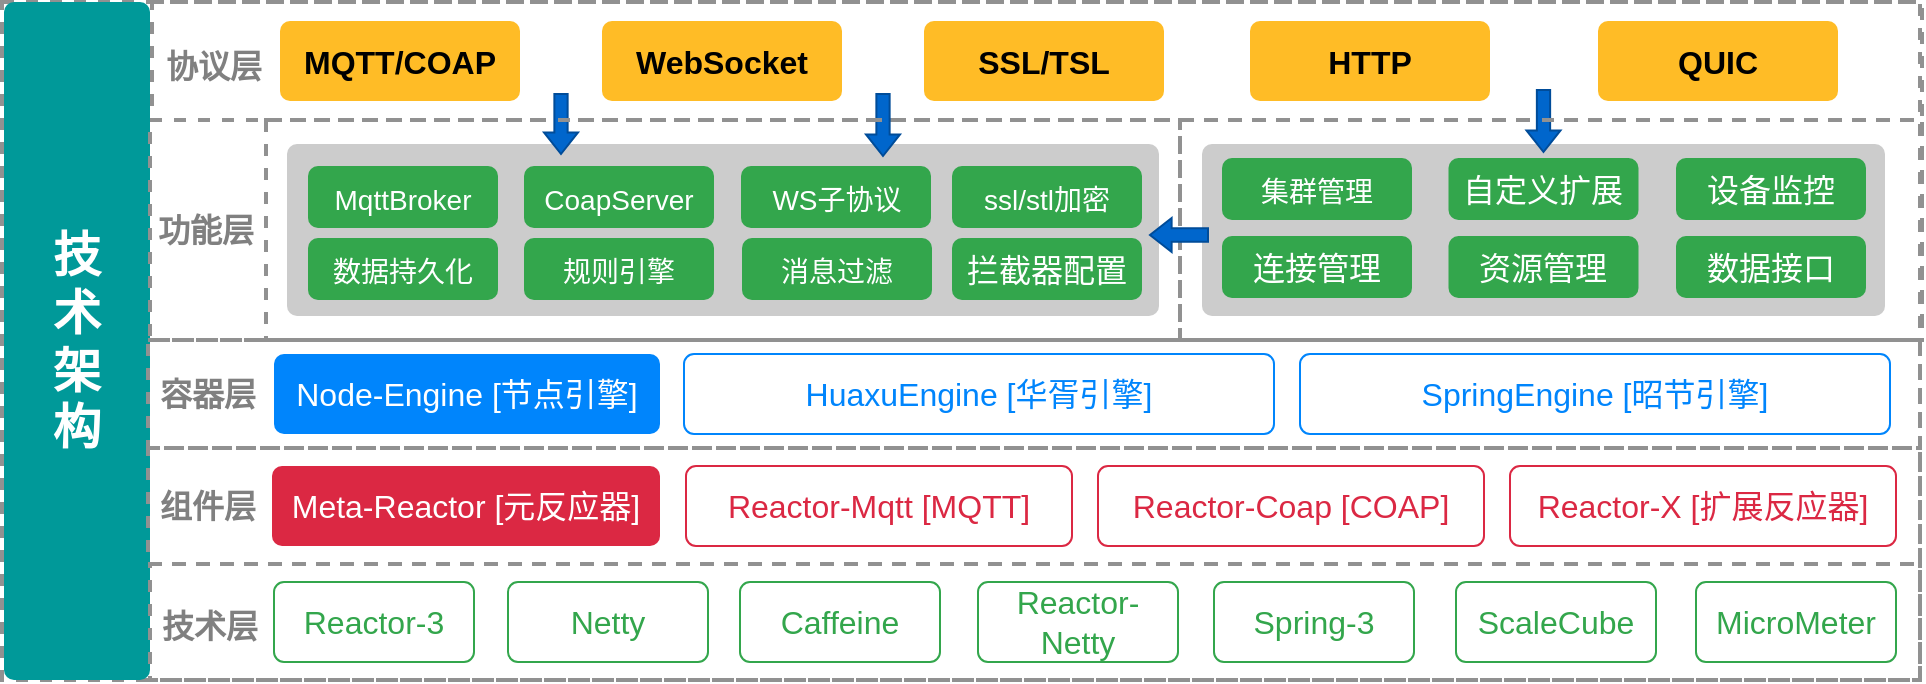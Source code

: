 <mxfile>
    <diagram id="lgXqqGypwDyo-3Ym20pF" name="第 1 页">
        <mxGraphModel dx="1313" dy="705" grid="0" gridSize="10" guides="1" tooltips="1" connect="1" arrows="1" fold="1" page="1" pageScale="1" pageWidth="1169" pageHeight="827" background="none" math="0" shadow="0">
            <root>
                <mxCell id="0"/>
                <mxCell id="1" parent="0"/>
                <mxCell id="2" value="" style="fontStyle=0;verticalAlign=top;align=center;spacingTop=-2;fillColor=none;rounded=0;whiteSpace=wrap;html=1;strokeColor=#919191;strokeWidth=2;dashed=1;container=1;collapsible=0;expand=0;recursiveResize=0;labelBackgroundColor=none;fontFamily=Helvetica;fontSize=18;fontColor=#808080;" parent="1" vertex="1">
                    <mxGeometry x="111" y="255" width="959" height="339" as="geometry"/>
                </mxCell>
                <mxCell id="3" value="&lt;font style=&quot;font-size: 24px;&quot;&gt;技&lt;br&gt;术&lt;br&gt;架&lt;br&gt;构&lt;/font&gt;" style="html=1;shadow=0;dashed=0;shape=mxgraph.bootstrap.rrect;rSize=5;strokeColor=none;strokeWidth=1;fillColor=#009999;fontColor=#FFFFFF;whiteSpace=wrap;align=center;verticalAlign=middle;spacingLeft=0;fontStyle=1;fontSize=14;spacing=5;labelBackgroundColor=none;fontFamily=Helvetica;movable=1;resizable=1;rotatable=1;deletable=1;editable=1;connectable=1;" parent="2" vertex="1">
                    <mxGeometry x="1" width="73" height="339" as="geometry"/>
                </mxCell>
                <mxCell id="4" value="" style="fontStyle=0;verticalAlign=top;align=center;spacingTop=-2;fillColor=none;rounded=0;whiteSpace=wrap;html=1;strokeColor=#919191;strokeWidth=2;dashed=1;container=1;collapsible=0;expand=0;recursiveResize=0;labelBackgroundColor=none;fontFamily=Helvetica;fontSize=20;fontColor=#808080;movable=0;resizable=0;rotatable=0;deletable=0;editable=0;connectable=0;" parent="2" vertex="1">
                    <mxGeometry x="74" y="281" width="885" height="58" as="geometry"/>
                </mxCell>
                <mxCell id="5" value="&lt;font size=&quot;1&quot; style=&quot;&quot;&gt;&lt;b style=&quot;font-size: 16px;&quot;&gt;技术层&lt;/b&gt;&lt;/font&gt;" style="text;html=1;strokeColor=none;fillColor=none;align=center;verticalAlign=middle;whiteSpace=wrap;rounded=0;labelBackgroundColor=none;fontFamily=Helvetica;fontSize=20;fontColor=#808080;" parent="4" vertex="1">
                    <mxGeometry y="14" width="60" height="30" as="geometry"/>
                </mxCell>
                <mxCell id="6" value="Reactor-3" style="html=1;shadow=0;dashed=0;shape=mxgraph.bootstrap.rrect;rSize=5;strokeColor=#33A64C;strokeWidth=1;fillColor=none;fontColor=#33A64C;whiteSpace=wrap;align=center;verticalAlign=middle;spacingLeft=0;fontStyle=0;fontSize=16;spacing=5;labelBackgroundColor=none;fontFamily=Helvetica;" parent="4" vertex="1">
                    <mxGeometry x="62" y="9" width="100" height="40" as="geometry"/>
                </mxCell>
                <mxCell id="7" value="Netty" style="html=1;shadow=0;dashed=0;shape=mxgraph.bootstrap.rrect;rSize=5;strokeColor=#33A64C;strokeWidth=1;fillColor=none;fontColor=#33A64C;whiteSpace=wrap;align=center;verticalAlign=middle;spacingLeft=0;fontStyle=0;fontSize=16;spacing=5;labelBackgroundColor=none;fontFamily=Helvetica;" parent="4" vertex="1">
                    <mxGeometry x="179" y="9" width="100" height="40" as="geometry"/>
                </mxCell>
                <mxCell id="8" value="Caffeine" style="html=1;shadow=0;dashed=0;shape=mxgraph.bootstrap.rrect;rSize=5;strokeColor=#33A64C;strokeWidth=1;fillColor=none;fontColor=#33A64C;whiteSpace=wrap;align=center;verticalAlign=middle;spacingLeft=0;fontStyle=0;fontSize=16;spacing=5;labelBackgroundColor=none;fontFamily=Helvetica;" parent="4" vertex="1">
                    <mxGeometry x="295" y="9" width="100" height="40" as="geometry"/>
                </mxCell>
                <mxCell id="9" value="Reactor-Netty" style="html=1;shadow=0;dashed=0;shape=mxgraph.bootstrap.rrect;rSize=5;strokeColor=#33A64C;strokeWidth=1;fillColor=none;fontColor=#33A64C;whiteSpace=wrap;align=center;verticalAlign=middle;spacingLeft=0;fontStyle=0;fontSize=16;spacing=5;labelBackgroundColor=none;fontFamily=Helvetica;" parent="4" vertex="1">
                    <mxGeometry x="414" y="9" width="100" height="40" as="geometry"/>
                </mxCell>
                <mxCell id="10" value="Spring-3" style="html=1;shadow=0;dashed=0;shape=mxgraph.bootstrap.rrect;rSize=5;strokeColor=#33A64C;strokeWidth=1;fillColor=none;fontColor=#33A64C;whiteSpace=wrap;align=center;verticalAlign=middle;spacingLeft=0;fontStyle=0;fontSize=16;spacing=5;labelBackgroundColor=none;fontFamily=Helvetica;" parent="4" vertex="1">
                    <mxGeometry x="532" y="9" width="100" height="40" as="geometry"/>
                </mxCell>
                <mxCell id="11" value="ScaleCube" style="html=1;shadow=0;dashed=0;shape=mxgraph.bootstrap.rrect;rSize=5;strokeColor=#33A64C;strokeWidth=1;fillColor=none;fontColor=#33A64C;whiteSpace=wrap;align=center;verticalAlign=middle;spacingLeft=0;fontStyle=0;fontSize=16;spacing=5;labelBackgroundColor=none;fontFamily=Helvetica;" parent="4" vertex="1">
                    <mxGeometry x="653" y="9" width="100" height="40" as="geometry"/>
                </mxCell>
                <mxCell id="12" value="&lt;span style=&quot;text-align: left;&quot;&gt;&lt;font style=&quot;font-size: 16px;&quot;&gt;MicroMeter&lt;/font&gt;&lt;/span&gt;" style="html=1;shadow=0;dashed=0;shape=mxgraph.bootstrap.rrect;rSize=5;strokeColor=#33A64C;strokeWidth=1;fillColor=none;fontColor=#33A64C;whiteSpace=wrap;align=center;verticalAlign=middle;spacingLeft=0;fontStyle=0;fontSize=16;spacing=5;labelBackgroundColor=none;fontFamily=Helvetica;" parent="4" vertex="1">
                    <mxGeometry x="773" y="9" width="100" height="40" as="geometry"/>
                </mxCell>
                <mxCell id="13" value="" style="fontStyle=0;verticalAlign=top;align=center;spacingTop=-2;fillColor=none;rounded=0;whiteSpace=wrap;html=1;strokeColor=#919191;strokeWidth=2;dashed=1;container=1;collapsible=0;expand=0;recursiveResize=0;labelBackgroundColor=none;fontFamily=Helvetica;fontSize=16;fontColor=#33A64C;movable=0;resizable=0;rotatable=0;deletable=0;editable=0;connectable=0;" parent="2" vertex="1">
                    <mxGeometry x="73" y="223" width="886" height="58" as="geometry"/>
                </mxCell>
                <mxCell id="14" value="&lt;font color=&quot;#808080&quot;&gt;&lt;b&gt;组件层&lt;/b&gt;&lt;/font&gt;" style="text;html=1;strokeColor=none;fillColor=none;align=center;verticalAlign=middle;whiteSpace=wrap;rounded=0;labelBackgroundColor=none;fontFamily=Helvetica;fontSize=16;fontColor=#33A64C;" parent="13" vertex="1">
                    <mxGeometry y="14" width="60" height="30" as="geometry"/>
                </mxCell>
                <mxCell id="15" value="Meta-Reactor [元反应器]" style="html=1;shadow=0;dashed=0;shape=mxgraph.bootstrap.rrect;rSize=5;strokeColor=none;strokeWidth=1;fillColor=#DB2843;fontColor=#FFFFFF;whiteSpace=wrap;align=center;verticalAlign=middle;spacingLeft=0;fontStyle=0;fontSize=16;spacing=5;labelBackgroundColor=none;fontFamily=Helvetica;" parent="13" vertex="1">
                    <mxGeometry x="62" y="9" width="194" height="40" as="geometry"/>
                </mxCell>
                <mxCell id="16" value="Reactor-Mqtt [MQTT]" style="html=1;shadow=0;dashed=0;shape=mxgraph.bootstrap.rrect;rSize=5;strokeColor=#DB2843;strokeWidth=1;fillColor=none;fontColor=#DB2843;whiteSpace=wrap;align=center;verticalAlign=middle;spacingLeft=0;fontStyle=0;fontSize=16;spacing=5;labelBackgroundColor=none;fontFamily=Helvetica;" parent="13" vertex="1">
                    <mxGeometry x="269" y="9" width="193" height="40" as="geometry"/>
                </mxCell>
                <mxCell id="17" value="Reactor-Coap [COAP]" style="html=1;shadow=0;dashed=0;shape=mxgraph.bootstrap.rrect;rSize=5;strokeColor=#DB2843;strokeWidth=1;fillColor=none;fontColor=#DB2843;whiteSpace=wrap;align=center;verticalAlign=middle;spacingLeft=0;fontStyle=0;fontSize=16;spacing=5;labelBackgroundColor=none;fontFamily=Helvetica;" parent="13" vertex="1">
                    <mxGeometry x="475" y="9" width="193" height="40" as="geometry"/>
                </mxCell>
                <mxCell id="18" value="Reactor-X [扩展反应器]" style="html=1;shadow=0;dashed=0;shape=mxgraph.bootstrap.rrect;rSize=5;strokeColor=#DB2843;strokeWidth=1;fillColor=none;fontColor=#DB2843;whiteSpace=wrap;align=center;verticalAlign=middle;spacingLeft=0;fontStyle=0;fontSize=16;spacing=5;labelBackgroundColor=none;fontFamily=Helvetica;" parent="13" vertex="1">
                    <mxGeometry x="681" y="9" width="193" height="40" as="geometry"/>
                </mxCell>
                <mxCell id="19" value="" style="fontStyle=0;verticalAlign=top;align=center;spacingTop=-2;fillColor=none;rounded=0;whiteSpace=wrap;html=1;strokeColor=#919191;strokeWidth=2;dashed=1;container=1;collapsible=0;expand=0;recursiveResize=0;labelBackgroundColor=none;fontFamily=Helvetica;fontSize=16;fontColor=#808080;movable=0;resizable=0;rotatable=0;deletable=0;editable=0;connectable=0;" parent="2" vertex="1">
                    <mxGeometry x="73" y="169" width="886" height="54" as="geometry"/>
                </mxCell>
                <mxCell id="20" value="&lt;b&gt;容器层&lt;/b&gt;" style="text;html=1;strokeColor=none;fillColor=none;align=center;verticalAlign=middle;whiteSpace=wrap;rounded=0;labelBackgroundColor=none;fontFamily=Helvetica;fontSize=16;fontColor=#808080;" parent="19" vertex="1">
                    <mxGeometry y="12" width="60" height="30" as="geometry"/>
                </mxCell>
                <mxCell id="21" value="Node-Engine [节点引擎]" style="html=1;shadow=0;dashed=0;shape=mxgraph.bootstrap.rrect;rSize=5;strokeColor=none;strokeWidth=1;fillColor=#0085FC;fontColor=#FFFFFF;whiteSpace=wrap;align=center;verticalAlign=middle;spacingLeft=0;fontStyle=0;fontSize=16;spacing=5;labelBackgroundColor=none;fontFamily=Helvetica;" parent="19" vertex="1">
                    <mxGeometry x="63" y="7" width="193" height="40" as="geometry"/>
                </mxCell>
                <mxCell id="22" value="HuaxuEngine [华胥引擎]" style="html=1;shadow=0;dashed=0;shape=mxgraph.bootstrap.rrect;rSize=5;strokeColor=#0085FC;strokeWidth=1;fillColor=none;fontColor=#0085FC;whiteSpace=wrap;align=center;verticalAlign=middle;spacingLeft=0;fontStyle=0;fontSize=16;spacing=5;labelBackgroundColor=none;fontFamily=Helvetica;" parent="19" vertex="1">
                    <mxGeometry x="268" y="7" width="295" height="40" as="geometry"/>
                </mxCell>
                <mxCell id="23" value="SpringEngine [昭节引擎]" style="html=1;shadow=0;dashed=0;shape=mxgraph.bootstrap.rrect;rSize=5;strokeColor=#0085FC;strokeWidth=1;fillColor=none;fontColor=#0085FC;whiteSpace=wrap;align=center;verticalAlign=middle;spacingLeft=0;fontStyle=0;fontSize=16;spacing=5;labelBackgroundColor=none;fontFamily=Helvetica;" parent="19" vertex="1">
                    <mxGeometry x="576" y="7" width="295" height="40" as="geometry"/>
                </mxCell>
                <mxCell id="24" value="" style="fontStyle=0;verticalAlign=top;align=center;spacingTop=-2;fillColor=none;rounded=0;whiteSpace=wrap;html=1;strokeColor=#919191;strokeWidth=2;dashed=1;container=1;collapsible=0;expand=0;recursiveResize=0;labelBackgroundColor=none;fontFamily=Helvetica;fontSize=24;fontColor=#808080;movable=0;resizable=0;rotatable=0;deletable=0;editable=0;connectable=0;" parent="2" vertex="1">
                    <mxGeometry x="74" y="59" width="886" height="110" as="geometry"/>
                </mxCell>
                <mxCell id="25" value="&lt;font color=&quot;#808080&quot;&gt;&lt;b&gt;功能层&lt;/b&gt;&lt;/font&gt;" style="text;html=1;strokeColor=none;fillColor=none;align=center;verticalAlign=middle;whiteSpace=wrap;rounded=0;labelBackgroundColor=none;fontFamily=Helvetica;fontSize=16;fontColor=#000000;" parent="24" vertex="1">
                    <mxGeometry x="-2" y="40" width="60" height="30" as="geometry"/>
                </mxCell>
                <mxCell id="26" value="" style="fontStyle=0;verticalAlign=top;align=center;spacingTop=-2;fillColor=none;rounded=0;whiteSpace=wrap;html=1;strokeColor=#919191;strokeWidth=2;dashed=1;container=1;collapsible=0;expand=0;recursiveResize=0;labelBackgroundColor=none;fontFamily=Helvetica;fontSize=16;fontColor=#808080;movable=0;resizable=0;rotatable=0;deletable=0;editable=0;connectable=0;" parent="24" vertex="1">
                    <mxGeometry x="515" width="371" height="110" as="geometry"/>
                </mxCell>
                <mxCell id="27" value="" style="html=1;shadow=0;dashed=0;shape=mxgraph.bootstrap.rrect;rSize=5;strokeColor=none;strokeWidth=1;fillColor=#CCCCCC;fontColor=#FFFFFF;whiteSpace=wrap;align=center;verticalAlign=middle;spacingLeft=0;fontStyle=0;fontSize=16;spacing=5;labelBackgroundColor=none;fontFamily=Helvetica;points=[[0,0.5,0,0,0]];" parent="26" vertex="1">
                    <mxGeometry x="11" y="12" width="341.5" height="86" as="geometry"/>
                </mxCell>
                <mxCell id="28" value="" style="html=1;shadow=0;dashed=0;align=center;verticalAlign=middle;shape=mxgraph.arrows2.arrow;dy=0.61;dx=10.81;flipH=1;notch=0;labelBackgroundColor=none;strokeColor=#004C99;fontFamily=Helvetica;fontSize=16;fontColor=#ffffff;fillColor=#0066CC;direction=south;" parent="26" vertex="1">
                    <mxGeometry x="173.25" y="-15" width="17" height="31" as="geometry"/>
                </mxCell>
                <mxCell id="29" value="&lt;font style=&quot;font-size: 14px;&quot;&gt;集群管理&lt;/font&gt;" style="html=1;shadow=0;dashed=0;shape=mxgraph.bootstrap.rrect;rSize=5;strokeColor=none;strokeWidth=1;fillColor=#33A64C;fontColor=#FFFFFF;whiteSpace=wrap;align=center;verticalAlign=middle;spacingLeft=0;fontStyle=0;fontSize=16;spacing=5;labelBackgroundColor=none;fontFamily=Helvetica;" parent="26" vertex="1">
                    <mxGeometry x="21" y="19" width="95" height="31" as="geometry"/>
                </mxCell>
                <mxCell id="30" value="自定义扩展" style="html=1;shadow=0;dashed=0;shape=mxgraph.bootstrap.rrect;rSize=5;strokeColor=none;strokeWidth=1;fillColor=#33A64C;fontColor=#FFFFFF;whiteSpace=wrap;align=center;verticalAlign=middle;spacingLeft=0;fontStyle=0;fontSize=16;spacing=5;labelBackgroundColor=none;fontFamily=Helvetica;" parent="26" vertex="1">
                    <mxGeometry x="134.25" y="19" width="95" height="31" as="geometry"/>
                </mxCell>
                <mxCell id="31" value="设备监控" style="html=1;shadow=0;dashed=0;shape=mxgraph.bootstrap.rrect;rSize=5;strokeColor=none;strokeWidth=1;fillColor=#33A64C;fontColor=#FFFFFF;whiteSpace=wrap;align=center;verticalAlign=middle;spacingLeft=0;fontStyle=0;fontSize=16;spacing=5;labelBackgroundColor=none;fontFamily=Helvetica;" parent="26" vertex="1">
                    <mxGeometry x="248" y="19" width="95" height="31" as="geometry"/>
                </mxCell>
                <mxCell id="32" value="连接管理" style="html=1;shadow=0;dashed=0;shape=mxgraph.bootstrap.rrect;rSize=5;strokeColor=none;strokeWidth=1;fillColor=#33A64C;fontColor=#FFFFFF;whiteSpace=wrap;align=center;verticalAlign=middle;spacingLeft=0;fontStyle=0;fontSize=16;spacing=5;labelBackgroundColor=none;fontFamily=Helvetica;" parent="26" vertex="1">
                    <mxGeometry x="21" y="58" width="95" height="31" as="geometry"/>
                </mxCell>
                <mxCell id="33" value="资源管理" style="html=1;shadow=0;dashed=0;shape=mxgraph.bootstrap.rrect;rSize=5;strokeColor=none;strokeWidth=1;fillColor=#33A64C;fontColor=#FFFFFF;whiteSpace=wrap;align=center;verticalAlign=middle;spacingLeft=0;fontStyle=0;fontSize=16;spacing=5;labelBackgroundColor=none;fontFamily=Helvetica;" parent="26" vertex="1">
                    <mxGeometry x="134.25" y="58" width="95" height="31" as="geometry"/>
                </mxCell>
                <mxCell id="34" value="数据接口" style="html=1;shadow=0;dashed=0;shape=mxgraph.bootstrap.rrect;rSize=5;strokeColor=none;strokeWidth=1;fillColor=#33A64C;fontColor=#FFFFFF;whiteSpace=wrap;align=center;verticalAlign=middle;spacingLeft=0;fontStyle=0;fontSize=16;spacing=5;labelBackgroundColor=none;fontFamily=Helvetica;" parent="26" vertex="1">
                    <mxGeometry x="248" y="58" width="95" height="31" as="geometry"/>
                </mxCell>
                <mxCell id="35" value="" style="fontStyle=0;verticalAlign=top;align=center;spacingTop=-2;fillColor=none;rounded=0;whiteSpace=wrap;html=1;strokeColor=#919191;strokeWidth=2;dashed=1;container=1;collapsible=0;expand=0;recursiveResize=0;labelBackgroundColor=none;fontFamily=Helvetica;fontSize=16;fontColor=#808080;movable=0;resizable=0;rotatable=0;deletable=0;editable=0;connectable=0;" parent="24" vertex="1">
                    <mxGeometry x="58" width="457" height="110" as="geometry"/>
                </mxCell>
                <mxCell id="36" value="" style="html=1;shadow=0;dashed=0;shape=mxgraph.bootstrap.rrect;rSize=5;strokeColor=none;strokeWidth=1;fillColor=#CCCCCC;fontColor=#FFFFFF;whiteSpace=wrap;align=center;verticalAlign=middle;spacingLeft=0;fontStyle=0;fontSize=16;spacing=5;labelBackgroundColor=none;fontFamily=Helvetica;" parent="35" vertex="1">
                    <mxGeometry x="10.5" y="12" width="436" height="86" as="geometry"/>
                </mxCell>
                <mxCell id="37" value="" style="html=1;shadow=0;dashed=0;align=center;verticalAlign=middle;shape=mxgraph.arrows2.arrow;dy=0.61;dx=10.81;flipH=1;notch=0;labelBackgroundColor=none;strokeColor=#004C99;fontFamily=Helvetica;fontSize=16;fontColor=#ffffff;fillColor=#0066CC;" parent="35" vertex="1">
                    <mxGeometry x="442" y="49" width="29" height="17" as="geometry"/>
                </mxCell>
                <mxCell id="38" value="" style="html=1;shadow=0;dashed=0;align=center;verticalAlign=middle;shape=mxgraph.arrows2.arrow;dy=0.61;dx=10.81;flipH=1;notch=0;labelBackgroundColor=none;strokeColor=#004C99;fontFamily=Helvetica;fontSize=16;fontColor=#ffffff;fillColor=#0066CC;direction=south;" parent="35" vertex="1">
                    <mxGeometry x="300" y="-13" width="17" height="31" as="geometry"/>
                </mxCell>
                <mxCell id="39" value="" style="html=1;shadow=0;dashed=0;align=center;verticalAlign=middle;shape=mxgraph.arrows2.arrow;dy=0.61;dx=10.81;flipH=1;notch=0;labelBackgroundColor=none;strokeColor=#004C99;fontFamily=Helvetica;fontSize=16;fontColor=#ffffff;fillColor=#0066CC;direction=south;" parent="35" vertex="1">
                    <mxGeometry x="139" y="-13" width="17" height="30" as="geometry"/>
                </mxCell>
                <mxCell id="40" value="&lt;span style=&quot;font-size: 14px;&quot;&gt;MqttBroker&lt;/span&gt;" style="html=1;shadow=0;dashed=0;shape=mxgraph.bootstrap.rrect;rSize=5;strokeColor=none;strokeWidth=1;fillColor=#33A64C;fontColor=#FFFFFF;whiteSpace=wrap;align=center;verticalAlign=middle;spacingLeft=0;fontStyle=0;fontSize=16;spacing=5;labelBackgroundColor=none;fontFamily=Helvetica;" parent="35" vertex="1">
                    <mxGeometry x="21" y="23" width="95" height="31" as="geometry"/>
                </mxCell>
                <mxCell id="41" value="&lt;span style=&quot;font-size: 14px;&quot;&gt;CoapServer&lt;/span&gt;" style="html=1;shadow=0;dashed=0;shape=mxgraph.bootstrap.rrect;rSize=5;strokeColor=none;strokeWidth=1;fillColor=#33A64C;fontColor=#FFFFFF;whiteSpace=wrap;align=center;verticalAlign=middle;spacingLeft=0;fontStyle=0;fontSize=16;spacing=5;labelBackgroundColor=none;fontFamily=Helvetica;" parent="35" vertex="1">
                    <mxGeometry x="129" y="23" width="95" height="31" as="geometry"/>
                </mxCell>
                <mxCell id="42" value="&lt;span style=&quot;font-size: 14px;&quot;&gt;WS子协议&lt;/span&gt;" style="html=1;shadow=0;dashed=0;shape=mxgraph.bootstrap.rrect;rSize=5;strokeColor=none;strokeWidth=1;fillColor=#33A64C;fontColor=#FFFFFF;whiteSpace=wrap;align=center;verticalAlign=middle;spacingLeft=0;fontStyle=0;fontSize=16;spacing=5;labelBackgroundColor=none;fontFamily=Helvetica;" parent="35" vertex="1">
                    <mxGeometry x="237.5" y="23" width="95" height="31" as="geometry"/>
                </mxCell>
                <mxCell id="43" value="&lt;span style=&quot;font-size: 14px;&quot;&gt;ssl/stl加密&lt;/span&gt;" style="html=1;shadow=0;dashed=0;shape=mxgraph.bootstrap.rrect;rSize=5;strokeColor=none;strokeWidth=1;fillColor=#33A64C;fontColor=#FFFFFF;whiteSpace=wrap;align=center;verticalAlign=middle;spacingLeft=0;fontStyle=0;fontSize=16;spacing=5;labelBackgroundColor=none;fontFamily=Helvetica;" parent="35" vertex="1">
                    <mxGeometry x="343" y="23" width="95" height="31" as="geometry"/>
                </mxCell>
                <mxCell id="44" value="&lt;span style=&quot;font-size: 14px;&quot;&gt;数据持久化&lt;/span&gt;" style="html=1;shadow=0;dashed=0;shape=mxgraph.bootstrap.rrect;rSize=5;strokeColor=none;strokeWidth=1;fillColor=#33A64C;fontColor=#FFFFFF;whiteSpace=wrap;align=center;verticalAlign=middle;spacingLeft=0;fontStyle=0;fontSize=16;spacing=5;labelBackgroundColor=none;fontFamily=Helvetica;" parent="35" vertex="1">
                    <mxGeometry x="21" y="59" width="95" height="31" as="geometry"/>
                </mxCell>
                <mxCell id="45" value="&lt;span style=&quot;font-size: 14px;&quot;&gt;规则引擎&lt;/span&gt;" style="html=1;shadow=0;dashed=0;shape=mxgraph.bootstrap.rrect;rSize=5;strokeColor=none;strokeWidth=1;fillColor=#33A64C;fontColor=#FFFFFF;whiteSpace=wrap;align=center;verticalAlign=middle;spacingLeft=0;fontStyle=0;fontSize=16;spacing=5;labelBackgroundColor=none;fontFamily=Helvetica;" parent="35" vertex="1">
                    <mxGeometry x="129" y="59" width="95" height="31" as="geometry"/>
                </mxCell>
                <mxCell id="46" value="&lt;span style=&quot;font-size: 14px;&quot;&gt;消息过滤&lt;/span&gt;" style="html=1;shadow=0;dashed=0;shape=mxgraph.bootstrap.rrect;rSize=5;strokeColor=none;strokeWidth=1;fillColor=#33A64C;fontColor=#FFFFFF;whiteSpace=wrap;align=center;verticalAlign=middle;spacingLeft=0;fontStyle=0;fontSize=16;spacing=5;labelBackgroundColor=none;fontFamily=Helvetica;" parent="35" vertex="1">
                    <mxGeometry x="238" y="59" width="95" height="31" as="geometry"/>
                </mxCell>
                <mxCell id="47" value="拦截器配置" style="html=1;shadow=0;dashed=0;shape=mxgraph.bootstrap.rrect;rSize=5;strokeColor=none;strokeWidth=1;fillColor=#33A64C;fontColor=#FFFFFF;whiteSpace=wrap;align=center;verticalAlign=middle;spacingLeft=0;fontStyle=0;fontSize=16;spacing=5;labelBackgroundColor=none;fontFamily=Helvetica;" parent="35" vertex="1">
                    <mxGeometry x="343" y="59" width="95" height="31" as="geometry"/>
                </mxCell>
                <mxCell id="48" value="" style="fontStyle=0;verticalAlign=top;align=center;spacingTop=-2;fillColor=none;rounded=0;whiteSpace=wrap;html=1;strokeColor=#919191;strokeWidth=2;dashed=1;container=1;collapsible=0;expand=0;recursiveResize=0;labelBackgroundColor=none;fontFamily=Helvetica;fontSize=24;fontColor=#808080;movable=0;resizable=0;rotatable=0;deletable=0;editable=0;connectable=0;" parent="2" vertex="1">
                    <mxGeometry x="75" width="885" height="59" as="geometry"/>
                </mxCell>
                <mxCell id="49" value="&lt;font color=&quot;#000000&quot;&gt;&lt;b&gt;MQTT/COAP&lt;/b&gt;&lt;/font&gt;" style="html=1;shadow=0;dashed=0;shape=mxgraph.bootstrap.rrect;rSize=5;strokeColor=none;strokeWidth=1;fillColor=#FFBC26;fontColor=#FFFFFF;whiteSpace=wrap;align=center;verticalAlign=middle;spacingLeft=0;fontStyle=0;fontSize=16;spacing=5;labelBackgroundColor=none;fontFamily=Helvetica;" parent="48" vertex="1">
                    <mxGeometry x="64" y="9.5" width="120" height="40" as="geometry"/>
                </mxCell>
                <mxCell id="50" value="&lt;font size=&quot;1&quot; style=&quot;&quot;&gt;&lt;b style=&quot;font-size: 16px;&quot;&gt;协议层&lt;/b&gt;&lt;/font&gt;" style="text;html=1;strokeColor=none;fillColor=none;align=center;verticalAlign=middle;whiteSpace=wrap;rounded=0;labelBackgroundColor=none;fontFamily=Helvetica;fontSize=24;fontColor=#808080;" parent="48" vertex="1">
                    <mxGeometry x="1" y="14.5" width="60" height="30" as="geometry"/>
                </mxCell>
                <mxCell id="51" value="&lt;b&gt;&lt;font color=&quot;#000000&quot;&gt;WebSocket&lt;/font&gt;&lt;/b&gt;" style="html=1;shadow=0;dashed=0;shape=mxgraph.bootstrap.rrect;rSize=5;strokeColor=none;strokeWidth=1;fillColor=#FFBC26;fontColor=#FFFFFF;whiteSpace=wrap;align=center;verticalAlign=middle;spacingLeft=0;fontStyle=0;fontSize=16;spacing=5;labelBackgroundColor=none;fontFamily=Helvetica;" parent="48" vertex="1">
                    <mxGeometry x="225" y="9.5" width="120" height="40" as="geometry"/>
                </mxCell>
                <mxCell id="52" value="&lt;font color=&quot;#000000&quot;&gt;&lt;b&gt;SSL/TSL&lt;/b&gt;&lt;/font&gt;" style="html=1;shadow=0;dashed=0;shape=mxgraph.bootstrap.rrect;rSize=5;strokeColor=none;strokeWidth=1;fillColor=#FFBC26;fontColor=#FFFFFF;whiteSpace=wrap;align=center;verticalAlign=middle;spacingLeft=0;fontStyle=0;fontSize=16;spacing=5;labelBackgroundColor=none;fontFamily=Helvetica;" parent="48" vertex="1">
                    <mxGeometry x="386" y="9.5" width="120" height="40" as="geometry"/>
                </mxCell>
                <mxCell id="53" value="&lt;font color=&quot;#000000&quot;&gt;&lt;b&gt;HTTP&lt;/b&gt;&lt;/font&gt;" style="html=1;shadow=0;dashed=0;shape=mxgraph.bootstrap.rrect;rSize=5;strokeColor=none;strokeWidth=1;fillColor=#FFBC26;fontColor=#FFFFFF;whiteSpace=wrap;align=center;verticalAlign=middle;spacingLeft=0;fontStyle=0;fontSize=16;spacing=5;labelBackgroundColor=none;fontFamily=Helvetica;" parent="48" vertex="1">
                    <mxGeometry x="549" y="9.5" width="120" height="40" as="geometry"/>
                </mxCell>
                <mxCell id="54" value="&lt;font color=&quot;#000000&quot;&gt;&lt;b&gt;QUIC&lt;/b&gt;&lt;/font&gt;" style="html=1;shadow=0;dashed=0;shape=mxgraph.bootstrap.rrect;rSize=5;strokeColor=none;strokeWidth=1;fillColor=#FFBC26;fontColor=#FFFFFF;whiteSpace=wrap;align=center;verticalAlign=middle;spacingLeft=0;fontStyle=0;fontSize=16;spacing=5;labelBackgroundColor=none;fontFamily=Helvetica;" parent="48" vertex="1">
                    <mxGeometry x="723" y="9.5" width="120" height="40" as="geometry"/>
                </mxCell>
            </root>
        </mxGraphModel>
    </diagram>
</mxfile>
